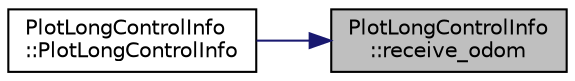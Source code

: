 digraph "PlotLongControlInfo::receive_odom"
{
 // LATEX_PDF_SIZE
  edge [fontname="Helvetica",fontsize="10",labelfontname="Helvetica",labelfontsize="10"];
  node [fontname="Helvetica",fontsize="10",shape=record];
  rankdir="RL";
  Node1 [label="PlotLongControlInfo\l::receive_odom",height=0.2,width=0.4,color="black", fillcolor="grey75", style="filled", fontcolor="black",tooltip=" "];
  Node1 -> Node2 [dir="back",color="midnightblue",fontsize="10",style="solid",fontname="Helvetica"];
  Node2 [label="PlotLongControlInfo\l::PlotLongControlInfo",height=0.2,width=0.4,color="black", fillcolor="white", style="filled",URL="$classPlotLongControlInfo.html#a3d3e1904f2495d7a53475bf51667ad96",tooltip=" "];
}
